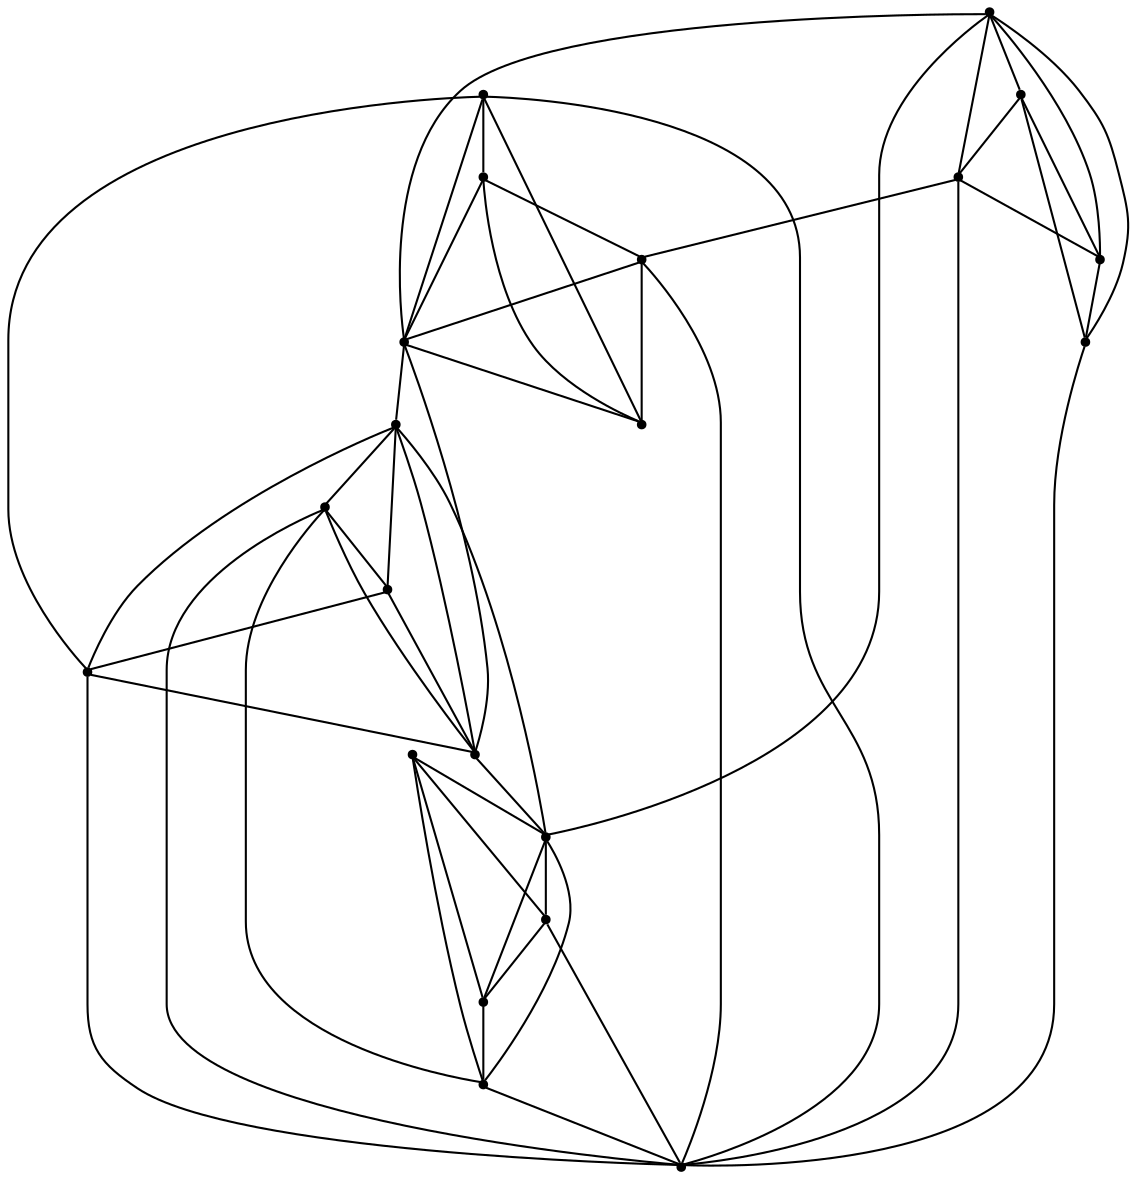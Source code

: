 graph {
  node [shape=point,comment="{\"directed\":false,\"doi\":\"10.1007/3-540-37623-2_22\",\"figure\":\"3\"}"]

  v0 [pos="1523.8080755176234,581.9404813978406"]
  v1 [pos="1328.7900289371782,581.9404813978406"]
  v2 [pos="1201.778196613639,581.9404813978406"]
  v3 [pos="1006.760150033194,581.9404813978406"]
  v4 [pos="880.248343766427,581.9404813978406"]
  v5 [pos="685.2302812899349,581.9404813978406"]
  v6 [pos="558.718522711309,581.9404813978406"]
  v7 [pos="363.7004284427227,581.9404813978406"]
  v8 [pos="1523.8080755176234,484.44044325086793"]
  v9 [pos="1426.2990522274006,581.9404813978406"]
  v10 [pos="938.7538086079113,337.9404915703667"]
  v11 [pos="1328.790028937178,484.44044325086793"]
  v12 [pos="1201.778196613639,484.44044325086793"]
  v13 [pos="1104.2691733234165,581.9404813978406"]
  v14 [pos="1006.760150033194,484.44044325086793"]
  v15 [pos="880.248343766427,484.44044325086793"]
  v16 [pos="782.7393204762044,581.9404813978406"]
  v17 [pos="685.2302812899349,484.44044325086793"]
  v18 [pos="558.7185227113091,484.44044325086793"]
  v19 [pos="461.20941994085103,581.9404813978406"]
  v20 [pos="363.7004284427227,484.44044325086793"]

  v0 -- v1 [id="-1",pos="1523.8080755176234,581.9404813978406 1504.4272016273019,617.7906884087456 1466.9611088515987,640.2531517876519 1426.1782104775411,640.2531517876519 1385.3953121034838,640.2531517876519 1347.929346496157,617.7906884087456 1328.7900289371782,581.9404813978406"]
  v7 -- v18 [id="-2",pos="363.7004284427227,581.9404813978406 558.7185227113091,484.44044325086793 558.7185227113091,484.44044325086793 558.7185227113091,484.44044325086793"]
  v7 -- v19 [id="-3",pos="363.7004284427227,581.9404813978406 461.20941994085103,581.9404813978406 461.20941994085103,581.9404813978406 461.20941994085103,581.9404813978406"]
  v20 -- v10 [id="-4",pos="363.7004284427227,484.44044325086793 938.7538086079113,337.9404915703667 938.7538086079113,337.9404915703667 938.7538086079113,337.9404915703667"]
  v20 -- v6 [id="-5",pos="363.7004284427227,484.44044325086793 558.718522711309,581.9404813978406 558.718522711309,581.9404813978406 558.718522711309,581.9404813978406"]
  v7 -- v1 [id="-6",pos="363.7004284427227,581.9404813978406 422.1141889886347,718.2321760389539 422.1141889886347,718.2321760389539 422.1141889886347,718.2321760389539 1279.9563231855423,718.2321760389539 1279.9563231855423,718.2321760389539 1279.9563231855423,718.2321760389539 1328.7900289371782,581.9404813978406 1328.7900289371782,581.9404813978406 1328.7900289371782,581.9404813978406"]
  v19 -- v6 [id="-7",pos="461.20941994085103,581.9404813978406 558.718522711309,581.9404813978406 558.718522711309,581.9404813978406 558.718522711309,581.9404813978406"]
  v18 -- v10 [id="-8",pos="558.7185227113091,484.44044325086793 938.7538086079113,337.9404915703667 938.7538086079113,337.9404915703667 938.7538086079113,337.9404915703667"]
  v18 -- v17 [id="-9",pos="558.7185227113091,484.44044325086793 685.2302812899349,484.44044325086793 685.2302812899349,484.44044325086793 685.2302812899349,484.44044325086793"]
  v18 -- v19 [id="-10",pos="558.7185227113091,484.44044325086793 461.20941994085103,581.9404813978406 461.20941994085103,581.9404813978406 461.20941994085103,581.9404813978406"]
  v5 -- v2 [id="-11",pos="685.2302812899349,581.9404813978406 734.0556734089507,698.7365298800997 734.0556734089507,698.7365298800997 734.0556734089507,698.7365298800997 1153.2279491734337,698.7365298800997 1153.2279491734337,698.7365298800997 1153.2279491734337,698.7365298800997 1201.778196613639,581.9404813978406 1201.778196613639,581.9404813978406 1201.778196613639,581.9404813978406"]
  v5 -- v16 [id="-12",pos="685.2302812899349,581.9404813978406 782.7393204762044,581.9404813978406 782.7393204762044,581.9404813978406 782.7393204762044,581.9404813978406"]
  v17 -- v5 [id="-13",pos="685.2302812899349,484.44044325086793 685.2302812899349,581.9404813978406 685.2302812899349,581.9404813978406 685.2302812899349,581.9404813978406"]
  v5 -- v15 [id="-14",pos="685.2302812899349,581.9404813978406 880.248343766427,484.44044325086793 880.248343766427,484.44044325086793 880.248343766427,484.44044325086793"]
  v16 -- v17 [id="-15",pos="782.7393204762044,581.9404813978406 685.2302812899349,484.44044325086793 685.2302812899349,484.44044325086793 685.2302812899349,484.44044325086793"]
  v16 -- v4 [id="-16",pos="782.7393204762044,581.9404813978406 880.248343766427,581.9404813978406 880.248343766427,581.9404813978406 880.248343766427,581.9404813978406"]
  v4 -- v17 [id="-17",pos="880.248343766427,581.9404813978406 685.2302812899349,484.44044325086793 685.2302812899349,484.44044325086793 685.2302812899349,484.44044325086793"]
  v15 -- v10 [id="-18",pos="880.248343766427,484.44044325086793 938.7538086079113,337.9404915703667 938.7538086079113,337.9404915703667 938.7538086079113,337.9404915703667"]
  v15 -- v16 [id="-19",pos="880.248343766427,484.44044325086793 782.7393204762044,581.9404813978406 782.7393204762044,581.9404813978406 782.7393204762044,581.9404813978406"]
  v15 -- v14 [id="-20",pos="880.248343766427,484.44044325086793 1006.760150033194,484.44044325086793 1006.760150033194,484.44044325086793 1006.760150033194,484.44044325086793"]
  v15 -- v4 [id="-21",pos="880.248343766427,484.44044325086793 880.248343766427,581.9404813978406 880.248343766427,581.9404813978406 880.248343766427,581.9404813978406"]
  v3 -- v13 [id="-22",pos="1006.760150033194,581.9404813978406 1104.2691733234165,581.9404813978406 1104.2691733234165,581.9404813978406 1104.2691733234165,581.9404813978406"]
  v3 -- v14 [id="-23",pos="1006.760150033194,581.9404813978406 1006.760150033194,484.44044325086793 1006.760150033194,484.44044325086793 1006.760150033194,484.44044325086793"]
  v3 -- v12 [id="-24",pos="1006.760150033194,581.9404813978406 1201.778196613639,484.44044325086793 1201.778196613639,484.44044325086793 1201.778196613639,484.44044325086793"]
  v14 -- v10 [id="-25",pos="1006.760150033194,484.44044325086793 938.7538086079113,337.9404915703667 938.7538086079113,337.9404915703667 938.7538086079113,337.9404915703667"]
  v14 -- v2 [id="-26",pos="1006.760150033194,484.44044325086793 1201.778196613639,581.9404813978406 1201.778196613639,581.9404813978406 1201.778196613639,581.9404813978406"]
  v13 -- v14 [id="-27",pos="1104.2691733234165,581.9404813978406 1006.760150033194,484.44044325086793 1006.760150033194,484.44044325086793 1006.760150033194,484.44044325086793"]
  v13 -- v2 [id="-28",pos="1104.2691733234165,581.9404813978406 1201.778196613639,581.9404813978406 1201.778196613639,581.9404813978406 1201.778196613639,581.9404813978406"]
  v17 -- v10 [id="-29",pos="685.2302812899349,484.44044325086793 938.7538086079113,337.9404915703667 938.7538086079113,337.9404915703667 938.7538086079113,337.9404915703667"]
  v2 -- v12 [id="-30",pos="1201.778196613639,581.9404813978406 1201.778196613639,484.44044325086793 1201.778196613639,484.44044325086793 1201.778196613639,484.44044325086793"]
  v12 -- v10 [id="-31",pos="1201.778196613639,484.44044325086793 938.7538086079113,337.9404915703667 938.7538086079113,337.9404915703667 938.7538086079113,337.9404915703667"]
  v12 -- v13 [id="-32",pos="1201.778196613639,484.44044325086793 1104.2691733234165,581.9404813978406 1104.2691733234165,581.9404813978406 1104.2691733234165,581.9404813978406"]
  v12 -- v11 [id="-33",pos="1201.778196613639,484.44044325086793 1328.790028937178,484.44044325086793 1328.790028937178,484.44044325086793 1328.790028937178,484.44044325086793"]
  v19 -- v20 [id="-34",pos="461.20941994085103,581.9404813978406 363.7004284427227,484.44044325086793 363.7004284427227,484.44044325086793 363.7004284427227,484.44044325086793"]
  v6 -- v18 [id="-35",pos="558.718522711309,581.9404813978406 558.7185227113091,484.44044325086793 558.7185227113091,484.44044325086793 558.7185227113091,484.44044325086793"]
  v1 -- v9 [id="-36",pos="1328.7900289371782,581.9404813978406 1426.2990522274006,581.9404813978406 1426.2990522274006,581.9404813978406 1426.2990522274006,581.9404813978406"]
  v1 -- v8 [id="-37",pos="1328.7900289371782,581.9404813978406 1523.8080755176234,484.44044325086793 1523.8080755176234,484.44044325086793 1523.8080755176234,484.44044325086793"]
  v11 -- v10 [id="-38",pos="1328.790028937178,484.44044325086793 938.7538086079113,337.9404915703667 938.7538086079113,337.9404915703667 938.7538086079113,337.9404915703667"]
  v11 -- v1 [id="-39",pos="1328.790028937178,484.44044325086793 1328.7900289371782,581.9404813978406 1328.7900289371782,581.9404813978406 1328.7900289371782,581.9404813978406"]
  v9 -- v11 [id="-40",pos="1426.2990522274006,581.9404813978406 1328.790028937178,484.44044325086793 1328.790028937178,484.44044325086793 1328.790028937178,484.44044325086793"]
  v9 -- v0 [id="-41",pos="1426.2990522274006,581.9404813978406 1523.8080755176234,581.9404813978406 1523.8080755176234,581.9404813978406 1523.8080755176234,581.9404813978406"]
  v0 -- v11 [id="-42",pos="1523.8080755176234,581.9404813978406 1328.790028937178,484.44044325086793 1328.790028937178,484.44044325086793 1328.790028937178,484.44044325086793"]
  v8 -- v10 [id="-43",pos="1523.8080755176234,484.44044325086793 938.7538086079113,337.9404915703667 938.7538086079113,337.9404915703667 938.7538086079113,337.9404915703667"]
  v8 -- v9 [id="-44",pos="1523.8080755176234,484.44044325086793 1426.2990522274006,581.9404813978406 1426.2990522274006,581.9404813978406 1426.2990522274006,581.9404813978406"]
  v8 -- v0 [id="-45",pos="1523.8080755176234,484.44044325086793 1523.8080755176234,581.9404813978406 1523.8080755176234,581.9404813978406 1523.8080755176234,581.9404813978406"]
  v7 -- v5 [id="-46",pos="363.7004284427227,581.9404813978406 394.8158437635948,641.6780683729382 456.83401708757793,679.3072594536675 524.4695355267093,679.3072594536675 592.10918693808,679.3072594536675 654.1273602620631,641.6780683729382 685.2302812899349,581.9404813978406"]
  v7 -- v6 [id="-47",pos="363.7004284427227,581.9404813978406 382.860553927322,617.7906884087456 420.32238656240935,640.2531517876519 461.1052849364668,640.2531517876519 501.8883104789008,640.2531517876519 539.3542125020392,617.7906884087456 558.718522711309,581.9404813978406"]
  v5 -- v3 [id="-48",pos="685.2302812899349,581.9404813978406 716.5040212396678,641.6780683729382 778.5222581478392,679.3072594536675 846.1618459750217,679.3072594536675 913.7973644141531,679.3072594536675 975.8156013223245,641.6780683729382 1006.760150033194,581.9404813978406"]
  v5 -- v4 [id="-49",pos="685.2302812899349,581.9404813978406 704.5487949875833,617.7906884087456 742.0147605949101,640.2531517876519 782.7976589689674,640.2531517876519 823.5806845114015,640.2531517876519 861.0466501187282,617.7906884087456 880.248343766427,581.9404813978406"]
  v3 -- v1 [id="-50",pos="1006.760150033194,581.9404813978406 1038.1963952721685,641.6780683729382 1100.21463218034,679.3072594536675 1167.8501506194714,679.3072594536675 1235.4896112782772,679.3072594536675 1297.5079753548252,641.6780683729382 1328.7900289371782,581.9404813978406"]
  v3 -- v2 [id="-51",pos="1006.760150033194,581.9404813978406 1026.241169020084,617.7906884087456 1063.7071346274108,640.2531517876519 1104.4858364450406,640.2531517876519 1145.2688619874746,640.2531517876519 1182.7347004264248,617.7906884087456 1201.778196613639,581.9404813978406"]
  v2 -- v1 [id="-52",pos="1201.778196613639,581.9404813978406 1217.700535749891,600.3987206353081 1240.8985910083743,611.1655765109591 1265.3341217395048,611.1655765109591 1289.7697796390116,611.1655765109591 1312.9636383410673,600.3987206353081 1328.7900289371782,581.9404813978406"]
  v7 -- v20 [id="-53",pos="363.7004284427227,581.9404813978406 363.7004284427227,484.44044325086793 363.7004284427227,484.44044325086793 363.7004284427227,484.44044325086793"]
}